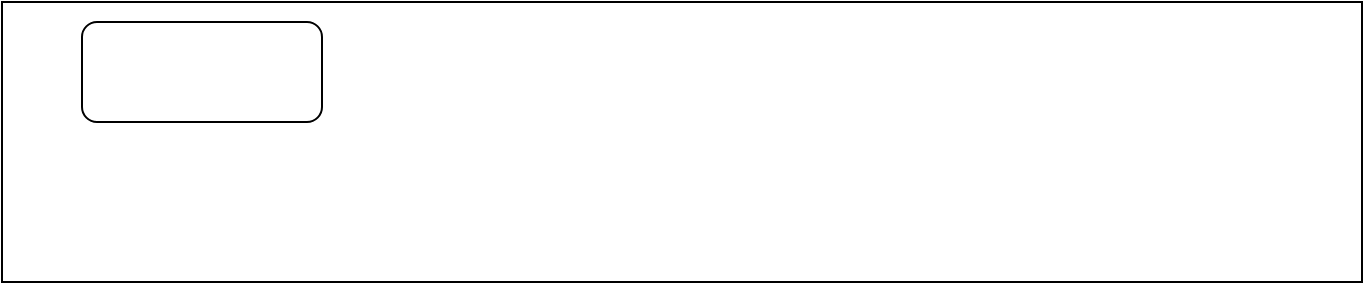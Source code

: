 <mxfile version="13.7.9" type="github"><diagram id="xIZ4meufD3jDMK_43ZJk" name="Page-1"><mxGraphModel dx="782" dy="423" grid="1" gridSize="10" guides="1" tooltips="1" connect="1" arrows="1" fold="1" page="1" pageScale="1" pageWidth="827" pageHeight="1169" math="0" shadow="0"><root><mxCell id="0"/><mxCell id="1" parent="0"/><mxCell id="qk-HbRTfeVrU5PTFxlt9-1" value="" style="rounded=0;whiteSpace=wrap;html=1;" vertex="1" parent="1"><mxGeometry x="30" y="30" width="680" height="140" as="geometry"/></mxCell><mxCell id="qk-HbRTfeVrU5PTFxlt9-2" value="" style="rounded=1;whiteSpace=wrap;html=1;" vertex="1" parent="1"><mxGeometry x="70" y="40" width="120" height="50" as="geometry"/></mxCell></root></mxGraphModel></diagram></mxfile>